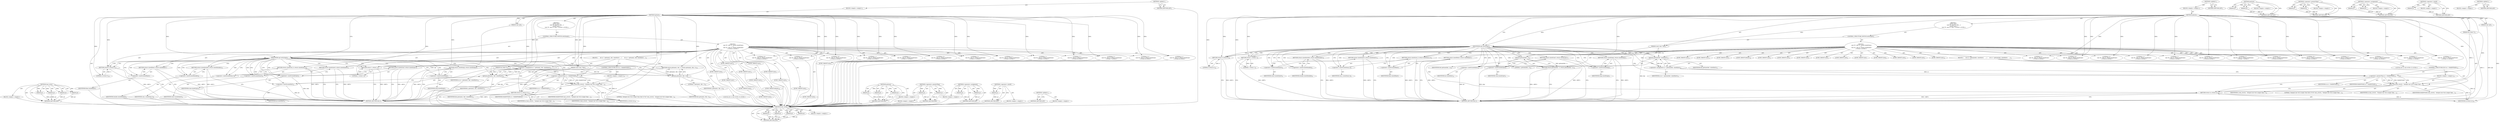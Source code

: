digraph "&lt;global&gt;" {
vulnerable_146 [label=<(METHOD,luaL_error)>];
vulnerable_147 [label=<(PARAM,p1)>];
vulnerable_148 [label=<(PARAM,p2)>];
vulnerable_149 [label=<(PARAM,p3)>];
vulnerable_150 [label=<(PARAM,p4)>];
vulnerable_151 [label=<(BLOCK,&lt;empty&gt;,&lt;empty&gt;)>];
vulnerable_152 [label=<(METHOD_RETURN,ANY)>];
vulnerable_6 [label=<(METHOD,&lt;global&gt;)<SUB>1</SUB>>];
vulnerable_7 [label=<(BLOCK,&lt;empty&gt;,&lt;empty&gt;)<SUB>1</SUB>>];
vulnerable_8 [label=<(METHOD,optsize)<SUB>1</SUB>>];
vulnerable_9 [label=<(PARAM,lua_State *L)<SUB>1</SUB>>];
vulnerable_10 [label=<(PARAM,char opt)<SUB>1</SUB>>];
vulnerable_11 [label=<(PARAM,const char **fmt)<SUB>1</SUB>>];
vulnerable_12 [label="<(BLOCK,{
  switch (opt) {
    case 'B': case 'b': retu...,{
  switch (opt) {
    case 'B': case 'b': retu...)<SUB>1</SUB>>"];
vulnerable_13 [label=<(CONTROL_STRUCTURE,SWITCH,switch(opt))<SUB>2</SUB>>];
vulnerable_14 [label=<(IDENTIFIER,opt,switch(opt))<SUB>2</SUB>>];
vulnerable_15 [label="<(BLOCK,{
    case 'B': case 'b': return sizeof(char);
...,{
    case 'B': case 'b': return sizeof(char);
...)<SUB>2</SUB>>"];
vulnerable_16 [label=<(JUMP_TARGET,case)<SUB>3</SUB>>];
vulnerable_17 [label="<(LITERAL,'B',{
    case 'B': case 'b': return sizeof(char);
...)<SUB>3</SUB>>"];
vulnerable_18 [label=<(JUMP_TARGET,case)<SUB>3</SUB>>];
vulnerable_19 [label="<(LITERAL,'b',{
    case 'B': case 'b': return sizeof(char);
...)<SUB>3</SUB>>"];
vulnerable_20 [label=<(RETURN,return sizeof(char);,return sizeof(char);)<SUB>3</SUB>>];
vulnerable_21 [label=<(&lt;operator&gt;.sizeOf,sizeof(char))<SUB>3</SUB>>];
vulnerable_22 [label=<(IDENTIFIER,char,sizeof(char))<SUB>3</SUB>>];
vulnerable_23 [label=<(JUMP_TARGET,case)<SUB>4</SUB>>];
vulnerable_24 [label="<(LITERAL,'H',{
    case 'B': case 'b': return sizeof(char);
...)<SUB>4</SUB>>"];
vulnerable_25 [label=<(JUMP_TARGET,case)<SUB>4</SUB>>];
vulnerable_26 [label="<(LITERAL,'h',{
    case 'B': case 'b': return sizeof(char);
...)<SUB>4</SUB>>"];
vulnerable_27 [label=<(RETURN,return sizeof(short);,return sizeof(short);)<SUB>4</SUB>>];
vulnerable_28 [label=<(&lt;operator&gt;.sizeOf,sizeof(short))<SUB>4</SUB>>];
vulnerable_29 [label=<(IDENTIFIER,short,sizeof(short))<SUB>4</SUB>>];
vulnerable_30 [label=<(JUMP_TARGET,case)<SUB>5</SUB>>];
vulnerable_31 [label="<(LITERAL,'L',{
    case 'B': case 'b': return sizeof(char);
...)<SUB>5</SUB>>"];
vulnerable_32 [label=<(JUMP_TARGET,case)<SUB>5</SUB>>];
vulnerable_33 [label="<(LITERAL,'l',{
    case 'B': case 'b': return sizeof(char);
...)<SUB>5</SUB>>"];
vulnerable_34 [label=<(RETURN,return sizeof(long);,return sizeof(long);)<SUB>5</SUB>>];
vulnerable_35 [label=<(&lt;operator&gt;.sizeOf,sizeof(long))<SUB>5</SUB>>];
vulnerable_36 [label=<(IDENTIFIER,long,sizeof(long))<SUB>5</SUB>>];
vulnerable_37 [label=<(JUMP_TARGET,case)<SUB>6</SUB>>];
vulnerable_38 [label="<(LITERAL,'T',{
    case 'B': case 'b': return sizeof(char);
...)<SUB>6</SUB>>"];
vulnerable_39 [label=<(RETURN,return sizeof(size_t);,return sizeof(size_t);)<SUB>6</SUB>>];
vulnerable_40 [label=<(&lt;operator&gt;.sizeOf,sizeof(size_t))<SUB>6</SUB>>];
vulnerable_41 [label=<(IDENTIFIER,size_t,sizeof(size_t))<SUB>6</SUB>>];
vulnerable_42 [label=<(JUMP_TARGET,case)<SUB>7</SUB>>];
vulnerable_43 [label="<(LITERAL,'f',{
    case 'B': case 'b': return sizeof(char);
...)<SUB>7</SUB>>"];
vulnerable_44 [label=<(RETURN,return sizeof(float);,return sizeof(float);)<SUB>7</SUB>>];
vulnerable_45 [label=<(&lt;operator&gt;.sizeOf,sizeof(float))<SUB>7</SUB>>];
vulnerable_46 [label=<(IDENTIFIER,float,sizeof(float))<SUB>7</SUB>>];
vulnerable_47 [label=<(JUMP_TARGET,case)<SUB>8</SUB>>];
vulnerable_48 [label="<(LITERAL,'d',{
    case 'B': case 'b': return sizeof(char);
...)<SUB>8</SUB>>"];
vulnerable_49 [label=<(RETURN,return sizeof(double);,return sizeof(double);)<SUB>8</SUB>>];
vulnerable_50 [label=<(&lt;operator&gt;.sizeOf,sizeof(double))<SUB>8</SUB>>];
vulnerable_51 [label=<(IDENTIFIER,double,sizeof(double))<SUB>8</SUB>>];
vulnerable_52 [label=<(JUMP_TARGET,case)<SUB>9</SUB>>];
vulnerable_53 [label="<(LITERAL,'x',{
    case 'B': case 'b': return sizeof(char);
...)<SUB>9</SUB>>"];
vulnerable_54 [label=<(RETURN,return 1;,return 1;)<SUB>9</SUB>>];
vulnerable_55 [label=<(LITERAL,1,return 1;)<SUB>9</SUB>>];
vulnerable_56 [label=<(JUMP_TARGET,case)<SUB>10</SUB>>];
vulnerable_57 [label="<(LITERAL,'c',{
    case 'B': case 'b': return sizeof(char);
...)<SUB>10</SUB>>"];
vulnerable_58 [label=<(RETURN,return getnum(L, fmt, 1);,return getnum(L, fmt, 1);)<SUB>10</SUB>>];
vulnerable_59 [label=<(getnum,getnum(L, fmt, 1))<SUB>10</SUB>>];
vulnerable_60 [label=<(IDENTIFIER,L,getnum(L, fmt, 1))<SUB>10</SUB>>];
vulnerable_61 [label=<(IDENTIFIER,fmt,getnum(L, fmt, 1))<SUB>10</SUB>>];
vulnerable_62 [label=<(LITERAL,1,getnum(L, fmt, 1))<SUB>10</SUB>>];
vulnerable_63 [label=<(JUMP_TARGET,case)<SUB>11</SUB>>];
vulnerable_64 [label="<(LITERAL,'i',{
    case 'B': case 'b': return sizeof(char);
...)<SUB>11</SUB>>"];
vulnerable_65 [label=<(JUMP_TARGET,case)<SUB>11</SUB>>];
vulnerable_66 [label="<(LITERAL,'I',{
    case 'B': case 'b': return sizeof(char);
...)<SUB>11</SUB>>"];
vulnerable_67 [label=<(BLOCK,{
      int sz = getnum(L, fmt, sizeof(int));
 ...,{
      int sz = getnum(L, fmt, sizeof(int));
 ...)<SUB>11</SUB>>];
vulnerable_68 [label="<(LOCAL,int sz: int)<SUB>12</SUB>>"];
vulnerable_69 [label=<(&lt;operator&gt;.assignment,sz = getnum(L, fmt, sizeof(int)))<SUB>12</SUB>>];
vulnerable_70 [label=<(IDENTIFIER,sz,sz = getnum(L, fmt, sizeof(int)))<SUB>12</SUB>>];
vulnerable_71 [label=<(getnum,getnum(L, fmt, sizeof(int)))<SUB>12</SUB>>];
vulnerable_72 [label=<(IDENTIFIER,L,getnum(L, fmt, sizeof(int)))<SUB>12</SUB>>];
vulnerable_73 [label=<(IDENTIFIER,fmt,getnum(L, fmt, sizeof(int)))<SUB>12</SUB>>];
vulnerable_74 [label=<(&lt;operator&gt;.sizeOf,sizeof(int))<SUB>12</SUB>>];
vulnerable_75 [label=<(IDENTIFIER,int,sizeof(int))<SUB>12</SUB>>];
vulnerable_76 [label=<(CONTROL_STRUCTURE,IF,if (sz &gt; MAXINTSIZE))<SUB>13</SUB>>];
vulnerable_77 [label=<(&lt;operator&gt;.greaterThan,sz &gt; MAXINTSIZE)<SUB>13</SUB>>];
vulnerable_78 [label=<(IDENTIFIER,sz,sz &gt; MAXINTSIZE)<SUB>13</SUB>>];
vulnerable_79 [label=<(IDENTIFIER,MAXINTSIZE,sz &gt; MAXINTSIZE)<SUB>13</SUB>>];
vulnerable_80 [label=<(BLOCK,&lt;empty&gt;,&lt;empty&gt;)<SUB>14</SUB>>];
vulnerable_81 [label=<(luaL_error,luaL_error(L, &quot;integral size %d is larger than ...)<SUB>14</SUB>>];
vulnerable_82 [label=<(IDENTIFIER,L,luaL_error(L, &quot;integral size %d is larger than ...)<SUB>14</SUB>>];
vulnerable_83 [label=<(LITERAL,&quot;integral size %d is larger than limit of %d&quot;,luaL_error(L, &quot;integral size %d is larger than ...)<SUB>14</SUB>>];
vulnerable_84 [label=<(IDENTIFIER,sz,luaL_error(L, &quot;integral size %d is larger than ...)<SUB>15</SUB>>];
vulnerable_85 [label=<(IDENTIFIER,MAXINTSIZE,luaL_error(L, &quot;integral size %d is larger than ...)<SUB>15</SUB>>];
vulnerable_86 [label=<(RETURN,return sz;,return sz;)<SUB>16</SUB>>];
vulnerable_87 [label=<(IDENTIFIER,sz,return sz;)<SUB>16</SUB>>];
vulnerable_88 [label=<(JUMP_TARGET,default)<SUB>18</SUB>>];
vulnerable_89 [label=<(RETURN,return 0;,return 0;)<SUB>18</SUB>>];
vulnerable_90 [label=<(LITERAL,0,return 0;)<SUB>18</SUB>>];
vulnerable_91 [label=<(METHOD_RETURN,size_t)<SUB>1</SUB>>];
vulnerable_93 [label=<(METHOD_RETURN,ANY)<SUB>1</SUB>>];
vulnerable_130 [label=<(METHOD,getnum)>];
vulnerable_131 [label=<(PARAM,p1)>];
vulnerable_132 [label=<(PARAM,p2)>];
vulnerable_133 [label=<(PARAM,p3)>];
vulnerable_134 [label=<(BLOCK,&lt;empty&gt;,&lt;empty&gt;)>];
vulnerable_135 [label=<(METHOD_RETURN,ANY)>];
vulnerable_141 [label=<(METHOD,&lt;operator&gt;.greaterThan)>];
vulnerable_142 [label=<(PARAM,p1)>];
vulnerable_143 [label=<(PARAM,p2)>];
vulnerable_144 [label=<(BLOCK,&lt;empty&gt;,&lt;empty&gt;)>];
vulnerable_145 [label=<(METHOD_RETURN,ANY)>];
vulnerable_136 [label=<(METHOD,&lt;operator&gt;.assignment)>];
vulnerable_137 [label=<(PARAM,p1)>];
vulnerable_138 [label=<(PARAM,p2)>];
vulnerable_139 [label=<(BLOCK,&lt;empty&gt;,&lt;empty&gt;)>];
vulnerable_140 [label=<(METHOD_RETURN,ANY)>];
vulnerable_126 [label=<(METHOD,&lt;operator&gt;.sizeOf)>];
vulnerable_127 [label=<(PARAM,p1)>];
vulnerable_128 [label=<(BLOCK,&lt;empty&gt;,&lt;empty&gt;)>];
vulnerable_129 [label=<(METHOD_RETURN,ANY)>];
vulnerable_120 [label=<(METHOD,&lt;global&gt;)<SUB>1</SUB>>];
vulnerable_121 [label=<(BLOCK,&lt;empty&gt;,&lt;empty&gt;)>];
vulnerable_122 [label=<(METHOD_RETURN,ANY)>];
fixed_143 [label=<(METHOD,luaL_error)>];
fixed_144 [label=<(PARAM,p1)>];
fixed_145 [label=<(PARAM,p2)>];
fixed_146 [label=<(PARAM,p3)>];
fixed_147 [label=<(PARAM,p4)>];
fixed_148 [label=<(BLOCK,&lt;empty&gt;,&lt;empty&gt;)>];
fixed_149 [label=<(METHOD_RETURN,ANY)>];
fixed_6 [label=<(METHOD,&lt;global&gt;)<SUB>1</SUB>>];
fixed_7 [label=<(BLOCK,&lt;empty&gt;,&lt;empty&gt;)<SUB>1</SUB>>];
fixed_8 [label=<(METHOD,optsize)<SUB>1</SUB>>];
fixed_9 [label=<(PARAM,lua_State *L)<SUB>1</SUB>>];
fixed_10 [label=<(PARAM,char opt)<SUB>1</SUB>>];
fixed_11 [label=<(PARAM,const char **fmt)<SUB>1</SUB>>];
fixed_12 [label="<(BLOCK,{
  switch (opt) {
    case 'B': case 'b': retu...,{
  switch (opt) {
    case 'B': case 'b': retu...)<SUB>1</SUB>>"];
fixed_13 [label=<(CONTROL_STRUCTURE,SWITCH,switch(opt))<SUB>2</SUB>>];
fixed_14 [label=<(IDENTIFIER,opt,switch(opt))<SUB>2</SUB>>];
fixed_15 [label="<(BLOCK,{
    case 'B': case 'b': return sizeof(char);
...,{
    case 'B': case 'b': return sizeof(char);
...)<SUB>2</SUB>>"];
fixed_16 [label=<(JUMP_TARGET,case)<SUB>3</SUB>>];
fixed_17 [label="<(LITERAL,'B',{
    case 'B': case 'b': return sizeof(char);
...)<SUB>3</SUB>>"];
fixed_18 [label=<(JUMP_TARGET,case)<SUB>3</SUB>>];
fixed_19 [label="<(LITERAL,'b',{
    case 'B': case 'b': return sizeof(char);
...)<SUB>3</SUB>>"];
fixed_20 [label=<(RETURN,return sizeof(char);,return sizeof(char);)<SUB>3</SUB>>];
fixed_21 [label=<(&lt;operator&gt;.sizeOf,sizeof(char))<SUB>3</SUB>>];
fixed_22 [label=<(IDENTIFIER,char,sizeof(char))<SUB>3</SUB>>];
fixed_23 [label=<(JUMP_TARGET,case)<SUB>4</SUB>>];
fixed_24 [label="<(LITERAL,'H',{
    case 'B': case 'b': return sizeof(char);
...)<SUB>4</SUB>>"];
fixed_25 [label=<(JUMP_TARGET,case)<SUB>4</SUB>>];
fixed_26 [label="<(LITERAL,'h',{
    case 'B': case 'b': return sizeof(char);
...)<SUB>4</SUB>>"];
fixed_27 [label=<(RETURN,return sizeof(short);,return sizeof(short);)<SUB>4</SUB>>];
fixed_28 [label=<(&lt;operator&gt;.sizeOf,sizeof(short))<SUB>4</SUB>>];
fixed_29 [label=<(IDENTIFIER,short,sizeof(short))<SUB>4</SUB>>];
fixed_30 [label=<(JUMP_TARGET,case)<SUB>5</SUB>>];
fixed_31 [label="<(LITERAL,'L',{
    case 'B': case 'b': return sizeof(char);
...)<SUB>5</SUB>>"];
fixed_32 [label=<(JUMP_TARGET,case)<SUB>5</SUB>>];
fixed_33 [label="<(LITERAL,'l',{
    case 'B': case 'b': return sizeof(char);
...)<SUB>5</SUB>>"];
fixed_34 [label=<(RETURN,return sizeof(long);,return sizeof(long);)<SUB>5</SUB>>];
fixed_35 [label=<(&lt;operator&gt;.sizeOf,sizeof(long))<SUB>5</SUB>>];
fixed_36 [label=<(IDENTIFIER,long,sizeof(long))<SUB>5</SUB>>];
fixed_37 [label=<(JUMP_TARGET,case)<SUB>6</SUB>>];
fixed_38 [label="<(LITERAL,'T',{
    case 'B': case 'b': return sizeof(char);
...)<SUB>6</SUB>>"];
fixed_39 [label=<(RETURN,return sizeof(size_t);,return sizeof(size_t);)<SUB>6</SUB>>];
fixed_40 [label=<(&lt;operator&gt;.sizeOf,sizeof(size_t))<SUB>6</SUB>>];
fixed_41 [label=<(IDENTIFIER,size_t,sizeof(size_t))<SUB>6</SUB>>];
fixed_42 [label=<(JUMP_TARGET,case)<SUB>7</SUB>>];
fixed_43 [label="<(LITERAL,'f',{
    case 'B': case 'b': return sizeof(char);
...)<SUB>7</SUB>>"];
fixed_44 [label=<(RETURN,return sizeof(float);,return sizeof(float);)<SUB>7</SUB>>];
fixed_45 [label=<(&lt;operator&gt;.sizeOf,sizeof(float))<SUB>7</SUB>>];
fixed_46 [label=<(IDENTIFIER,float,sizeof(float))<SUB>7</SUB>>];
fixed_47 [label=<(JUMP_TARGET,case)<SUB>8</SUB>>];
fixed_48 [label="<(LITERAL,'d',{
    case 'B': case 'b': return sizeof(char);
...)<SUB>8</SUB>>"];
fixed_49 [label=<(RETURN,return sizeof(double);,return sizeof(double);)<SUB>8</SUB>>];
fixed_50 [label=<(&lt;operator&gt;.sizeOf,sizeof(double))<SUB>8</SUB>>];
fixed_51 [label=<(IDENTIFIER,double,sizeof(double))<SUB>8</SUB>>];
fixed_52 [label=<(JUMP_TARGET,case)<SUB>9</SUB>>];
fixed_53 [label="<(LITERAL,'x',{
    case 'B': case 'b': return sizeof(char);
...)<SUB>9</SUB>>"];
fixed_54 [label=<(RETURN,return 1;,return 1;)<SUB>9</SUB>>];
fixed_55 [label=<(LITERAL,1,return 1;)<SUB>9</SUB>>];
fixed_56 [label=<(JUMP_TARGET,case)<SUB>10</SUB>>];
fixed_57 [label="<(LITERAL,'c',{
    case 'B': case 'b': return sizeof(char);
...)<SUB>10</SUB>>"];
fixed_58 [label=<(RETURN,return getnum(fmt, 1);,return getnum(fmt, 1);)<SUB>10</SUB>>];
fixed_59 [label=<(getnum,getnum(fmt, 1))<SUB>10</SUB>>];
fixed_60 [label=<(IDENTIFIER,fmt,getnum(fmt, 1))<SUB>10</SUB>>];
fixed_61 [label=<(LITERAL,1,getnum(fmt, 1))<SUB>10</SUB>>];
fixed_62 [label=<(JUMP_TARGET,case)<SUB>11</SUB>>];
fixed_63 [label="<(LITERAL,'i',{
    case 'B': case 'b': return sizeof(char);
...)<SUB>11</SUB>>"];
fixed_64 [label=<(JUMP_TARGET,case)<SUB>11</SUB>>];
fixed_65 [label="<(LITERAL,'I',{
    case 'B': case 'b': return sizeof(char);
...)<SUB>11</SUB>>"];
fixed_66 [label=<(BLOCK,{
      int sz = getnum(fmt, sizeof(int));
    ...,{
      int sz = getnum(fmt, sizeof(int));
    ...)<SUB>11</SUB>>];
fixed_67 [label="<(LOCAL,int sz: int)<SUB>12</SUB>>"];
fixed_68 [label=<(&lt;operator&gt;.assignment,sz = getnum(fmt, sizeof(int)))<SUB>12</SUB>>];
fixed_69 [label=<(IDENTIFIER,sz,sz = getnum(fmt, sizeof(int)))<SUB>12</SUB>>];
fixed_70 [label=<(getnum,getnum(fmt, sizeof(int)))<SUB>12</SUB>>];
fixed_71 [label=<(IDENTIFIER,fmt,getnum(fmt, sizeof(int)))<SUB>12</SUB>>];
fixed_72 [label=<(&lt;operator&gt;.sizeOf,sizeof(int))<SUB>12</SUB>>];
fixed_73 [label=<(IDENTIFIER,int,sizeof(int))<SUB>12</SUB>>];
fixed_74 [label=<(CONTROL_STRUCTURE,IF,if (sz &gt; MAXINTSIZE))<SUB>13</SUB>>];
fixed_75 [label=<(&lt;operator&gt;.greaterThan,sz &gt; MAXINTSIZE)<SUB>13</SUB>>];
fixed_76 [label=<(IDENTIFIER,sz,sz &gt; MAXINTSIZE)<SUB>13</SUB>>];
fixed_77 [label=<(IDENTIFIER,MAXINTSIZE,sz &gt; MAXINTSIZE)<SUB>13</SUB>>];
fixed_78 [label=<(BLOCK,&lt;empty&gt;,&lt;empty&gt;)<SUB>14</SUB>>];
fixed_79 [label=<(luaL_error,luaL_error(L, &quot;integral size %d is larger than ...)<SUB>14</SUB>>];
fixed_80 [label=<(IDENTIFIER,L,luaL_error(L, &quot;integral size %d is larger than ...)<SUB>14</SUB>>];
fixed_81 [label=<(LITERAL,&quot;integral size %d is larger than limit of %d&quot;,luaL_error(L, &quot;integral size %d is larger than ...)<SUB>14</SUB>>];
fixed_82 [label=<(IDENTIFIER,sz,luaL_error(L, &quot;integral size %d is larger than ...)<SUB>15</SUB>>];
fixed_83 [label=<(IDENTIFIER,MAXINTSIZE,luaL_error(L, &quot;integral size %d is larger than ...)<SUB>15</SUB>>];
fixed_84 [label=<(RETURN,return sz;,return sz;)<SUB>16</SUB>>];
fixed_85 [label=<(IDENTIFIER,sz,return sz;)<SUB>16</SUB>>];
fixed_86 [label=<(JUMP_TARGET,default)<SUB>18</SUB>>];
fixed_87 [label=<(RETURN,return 0;,return 0;)<SUB>18</SUB>>];
fixed_88 [label=<(LITERAL,0,return 0;)<SUB>18</SUB>>];
fixed_89 [label=<(METHOD_RETURN,size_t)<SUB>1</SUB>>];
fixed_91 [label=<(METHOD_RETURN,ANY)<SUB>1</SUB>>];
fixed_128 [label=<(METHOD,getnum)>];
fixed_129 [label=<(PARAM,p1)>];
fixed_130 [label=<(PARAM,p2)>];
fixed_131 [label=<(BLOCK,&lt;empty&gt;,&lt;empty&gt;)>];
fixed_132 [label=<(METHOD_RETURN,ANY)>];
fixed_138 [label=<(METHOD,&lt;operator&gt;.greaterThan)>];
fixed_139 [label=<(PARAM,p1)>];
fixed_140 [label=<(PARAM,p2)>];
fixed_141 [label=<(BLOCK,&lt;empty&gt;,&lt;empty&gt;)>];
fixed_142 [label=<(METHOD_RETURN,ANY)>];
fixed_133 [label=<(METHOD,&lt;operator&gt;.assignment)>];
fixed_134 [label=<(PARAM,p1)>];
fixed_135 [label=<(PARAM,p2)>];
fixed_136 [label=<(BLOCK,&lt;empty&gt;,&lt;empty&gt;)>];
fixed_137 [label=<(METHOD_RETURN,ANY)>];
fixed_124 [label=<(METHOD,&lt;operator&gt;.sizeOf)>];
fixed_125 [label=<(PARAM,p1)>];
fixed_126 [label=<(BLOCK,&lt;empty&gt;,&lt;empty&gt;)>];
fixed_127 [label=<(METHOD_RETURN,ANY)>];
fixed_118 [label=<(METHOD,&lt;global&gt;)<SUB>1</SUB>>];
fixed_119 [label=<(BLOCK,&lt;empty&gt;,&lt;empty&gt;)>];
fixed_120 [label=<(METHOD_RETURN,ANY)>];
vulnerable_146 -> vulnerable_147  [key=0, label="AST: "];
vulnerable_146 -> vulnerable_147  [key=1, label="DDG: "];
vulnerable_146 -> vulnerable_151  [key=0, label="AST: "];
vulnerable_146 -> vulnerable_148  [key=0, label="AST: "];
vulnerable_146 -> vulnerable_148  [key=1, label="DDG: "];
vulnerable_146 -> vulnerable_152  [key=0, label="AST: "];
vulnerable_146 -> vulnerable_152  [key=1, label="CFG: "];
vulnerable_146 -> vulnerable_149  [key=0, label="AST: "];
vulnerable_146 -> vulnerable_149  [key=1, label="DDG: "];
vulnerable_146 -> vulnerable_150  [key=0, label="AST: "];
vulnerable_146 -> vulnerable_150  [key=1, label="DDG: "];
vulnerable_147 -> vulnerable_152  [key=0, label="DDG: p1"];
vulnerable_148 -> vulnerable_152  [key=0, label="DDG: p2"];
vulnerable_149 -> vulnerable_152  [key=0, label="DDG: p3"];
vulnerable_150 -> vulnerable_152  [key=0, label="DDG: p4"];
vulnerable_151 -> fixed_143  [key=0];
vulnerable_152 -> fixed_143  [key=0];
vulnerable_6 -> vulnerable_7  [key=0, label="AST: "];
vulnerable_6 -> vulnerable_93  [key=0, label="AST: "];
vulnerable_6 -> vulnerable_93  [key=1, label="CFG: "];
vulnerable_7 -> vulnerable_8  [key=0, label="AST: "];
vulnerable_8 -> vulnerable_9  [key=0, label="AST: "];
vulnerable_8 -> vulnerable_9  [key=1, label="DDG: "];
vulnerable_8 -> vulnerable_10  [key=0, label="AST: "];
vulnerable_8 -> vulnerable_10  [key=1, label="DDG: "];
vulnerable_8 -> vulnerable_11  [key=0, label="AST: "];
vulnerable_8 -> vulnerable_11  [key=1, label="DDG: "];
vulnerable_8 -> vulnerable_12  [key=0, label="AST: "];
vulnerable_8 -> vulnerable_91  [key=0, label="AST: "];
vulnerable_8 -> vulnerable_14  [key=0, label="CFG: "];
vulnerable_8 -> vulnerable_14  [key=1, label="DDG: "];
vulnerable_8 -> vulnerable_17  [key=0, label="DDG: "];
vulnerable_8 -> vulnerable_19  [key=0, label="DDG: "];
vulnerable_8 -> vulnerable_24  [key=0, label="DDG: "];
vulnerable_8 -> vulnerable_26  [key=0, label="DDG: "];
vulnerable_8 -> vulnerable_31  [key=0, label="DDG: "];
vulnerable_8 -> vulnerable_33  [key=0, label="DDG: "];
vulnerable_8 -> vulnerable_38  [key=0, label="DDG: "];
vulnerable_8 -> vulnerable_43  [key=0, label="DDG: "];
vulnerable_8 -> vulnerable_48  [key=0, label="DDG: "];
vulnerable_8 -> vulnerable_53  [key=0, label="DDG: "];
vulnerable_8 -> vulnerable_54  [key=0, label="DDG: "];
vulnerable_8 -> vulnerable_57  [key=0, label="DDG: "];
vulnerable_8 -> vulnerable_64  [key=0, label="DDG: "];
vulnerable_8 -> vulnerable_66  [key=0, label="DDG: "];
vulnerable_8 -> vulnerable_89  [key=0, label="DDG: "];
vulnerable_8 -> vulnerable_55  [key=0, label="DDG: "];
vulnerable_8 -> vulnerable_90  [key=0, label="DDG: "];
vulnerable_8 -> vulnerable_59  [key=0, label="DDG: "];
vulnerable_8 -> vulnerable_87  [key=0, label="DDG: "];
vulnerable_8 -> vulnerable_71  [key=0, label="DDG: "];
vulnerable_8 -> vulnerable_77  [key=0, label="DDG: "];
vulnerable_8 -> vulnerable_81  [key=0, label="DDG: "];
vulnerable_9 -> vulnerable_91  [key=0, label="DDG: L"];
vulnerable_9 -> vulnerable_59  [key=0, label="DDG: L"];
vulnerable_9 -> vulnerable_71  [key=0, label="DDG: L"];
vulnerable_10 -> vulnerable_91  [key=0, label="DDG: opt"];
vulnerable_11 -> vulnerable_91  [key=0, label="DDG: fmt"];
vulnerable_11 -> vulnerable_59  [key=0, label="DDG: fmt"];
vulnerable_11 -> vulnerable_71  [key=0, label="DDG: fmt"];
vulnerable_12 -> vulnerable_13  [key=0, label="AST: "];
vulnerable_13 -> vulnerable_14  [key=0, label="AST: "];
vulnerable_13 -> vulnerable_15  [key=0, label="AST: "];
vulnerable_14 -> vulnerable_21  [key=0, label="CFG: "];
vulnerable_14 -> vulnerable_21  [key=1, label="CDG: "];
vulnerable_14 -> vulnerable_28  [key=0, label="CFG: "];
vulnerable_14 -> vulnerable_28  [key=1, label="CDG: "];
vulnerable_14 -> vulnerable_35  [key=0, label="CFG: "];
vulnerable_14 -> vulnerable_35  [key=1, label="CDG: "];
vulnerable_14 -> vulnerable_40  [key=0, label="CFG: "];
vulnerable_14 -> vulnerable_40  [key=1, label="CDG: "];
vulnerable_14 -> vulnerable_45  [key=0, label="CFG: "];
vulnerable_14 -> vulnerable_45  [key=1, label="CDG: "];
vulnerable_14 -> vulnerable_50  [key=0, label="CFG: "];
vulnerable_14 -> vulnerable_50  [key=1, label="CDG: "];
vulnerable_14 -> vulnerable_54  [key=0, label="CFG: "];
vulnerable_14 -> vulnerable_54  [key=1, label="CDG: "];
vulnerable_14 -> vulnerable_59  [key=0, label="CFG: "];
vulnerable_14 -> vulnerable_59  [key=1, label="CDG: "];
vulnerable_14 -> vulnerable_74  [key=0, label="CFG: "];
vulnerable_14 -> vulnerable_74  [key=1, label="CDG: "];
vulnerable_14 -> vulnerable_89  [key=0, label="CFG: "];
vulnerable_14 -> vulnerable_89  [key=1, label="CDG: "];
vulnerable_14 -> vulnerable_34  [key=0, label="CDG: "];
vulnerable_14 -> vulnerable_49  [key=0, label="CDG: "];
vulnerable_14 -> vulnerable_77  [key=0, label="CDG: "];
vulnerable_14 -> vulnerable_20  [key=0, label="CDG: "];
vulnerable_14 -> vulnerable_69  [key=0, label="CDG: "];
vulnerable_14 -> vulnerable_27  [key=0, label="CDG: "];
vulnerable_14 -> vulnerable_44  [key=0, label="CDG: "];
vulnerable_14 -> vulnerable_58  [key=0, label="CDG: "];
vulnerable_14 -> vulnerable_71  [key=0, label="CDG: "];
vulnerable_14 -> vulnerable_39  [key=0, label="CDG: "];
vulnerable_14 -> vulnerable_86  [key=0, label="CDG: "];
vulnerable_15 -> vulnerable_16  [key=0, label="AST: "];
vulnerable_15 -> vulnerable_17  [key=0, label="AST: "];
vulnerable_15 -> vulnerable_18  [key=0, label="AST: "];
vulnerable_15 -> vulnerable_19  [key=0, label="AST: "];
vulnerable_15 -> vulnerable_20  [key=0, label="AST: "];
vulnerable_15 -> vulnerable_23  [key=0, label="AST: "];
vulnerable_15 -> vulnerable_24  [key=0, label="AST: "];
vulnerable_15 -> vulnerable_25  [key=0, label="AST: "];
vulnerable_15 -> vulnerable_26  [key=0, label="AST: "];
vulnerable_15 -> vulnerable_27  [key=0, label="AST: "];
vulnerable_15 -> vulnerable_30  [key=0, label="AST: "];
vulnerable_15 -> vulnerable_31  [key=0, label="AST: "];
vulnerable_15 -> vulnerable_32  [key=0, label="AST: "];
vulnerable_15 -> vulnerable_33  [key=0, label="AST: "];
vulnerable_15 -> vulnerable_34  [key=0, label="AST: "];
vulnerable_15 -> vulnerable_37  [key=0, label="AST: "];
vulnerable_15 -> vulnerable_38  [key=0, label="AST: "];
vulnerable_15 -> vulnerable_39  [key=0, label="AST: "];
vulnerable_15 -> vulnerable_42  [key=0, label="AST: "];
vulnerable_15 -> vulnerable_43  [key=0, label="AST: "];
vulnerable_15 -> vulnerable_44  [key=0, label="AST: "];
vulnerable_15 -> vulnerable_47  [key=0, label="AST: "];
vulnerable_15 -> vulnerable_48  [key=0, label="AST: "];
vulnerable_15 -> vulnerable_49  [key=0, label="AST: "];
vulnerable_15 -> vulnerable_52  [key=0, label="AST: "];
vulnerable_15 -> vulnerable_53  [key=0, label="AST: "];
vulnerable_15 -> vulnerable_54  [key=0, label="AST: "];
vulnerable_15 -> vulnerable_56  [key=0, label="AST: "];
vulnerable_15 -> vulnerable_57  [key=0, label="AST: "];
vulnerable_15 -> vulnerable_58  [key=0, label="AST: "];
vulnerable_15 -> vulnerable_63  [key=0, label="AST: "];
vulnerable_15 -> vulnerable_64  [key=0, label="AST: "];
vulnerable_15 -> vulnerable_65  [key=0, label="AST: "];
vulnerable_15 -> vulnerable_66  [key=0, label="AST: "];
vulnerable_15 -> vulnerable_67  [key=0, label="AST: "];
vulnerable_15 -> vulnerable_88  [key=0, label="AST: "];
vulnerable_15 -> vulnerable_89  [key=0, label="AST: "];
vulnerable_16 -> fixed_143  [key=0];
vulnerable_17 -> fixed_143  [key=0];
vulnerable_18 -> fixed_143  [key=0];
vulnerable_19 -> fixed_143  [key=0];
vulnerable_20 -> vulnerable_21  [key=0, label="AST: "];
vulnerable_20 -> vulnerable_91  [key=0, label="CFG: "];
vulnerable_20 -> vulnerable_91  [key=1, label="DDG: &lt;RET&gt;"];
vulnerable_21 -> vulnerable_22  [key=0, label="AST: "];
vulnerable_21 -> vulnerable_20  [key=0, label="CFG: "];
vulnerable_21 -> vulnerable_91  [key=0, label="DDG: char"];
vulnerable_22 -> fixed_143  [key=0];
vulnerable_23 -> fixed_143  [key=0];
vulnerable_24 -> fixed_143  [key=0];
vulnerable_25 -> fixed_143  [key=0];
vulnerable_26 -> fixed_143  [key=0];
vulnerable_27 -> vulnerable_28  [key=0, label="AST: "];
vulnerable_27 -> vulnerable_91  [key=0, label="CFG: "];
vulnerable_27 -> vulnerable_91  [key=1, label="DDG: &lt;RET&gt;"];
vulnerable_28 -> vulnerable_29  [key=0, label="AST: "];
vulnerable_28 -> vulnerable_27  [key=0, label="CFG: "];
vulnerable_29 -> fixed_143  [key=0];
vulnerable_30 -> fixed_143  [key=0];
vulnerable_31 -> fixed_143  [key=0];
vulnerable_32 -> fixed_143  [key=0];
vulnerable_33 -> fixed_143  [key=0];
vulnerable_34 -> vulnerable_35  [key=0, label="AST: "];
vulnerable_34 -> vulnerable_91  [key=0, label="CFG: "];
vulnerable_34 -> vulnerable_91  [key=1, label="DDG: &lt;RET&gt;"];
vulnerable_35 -> vulnerable_36  [key=0, label="AST: "];
vulnerable_35 -> vulnerable_34  [key=0, label="CFG: "];
vulnerable_36 -> fixed_143  [key=0];
vulnerable_37 -> fixed_143  [key=0];
vulnerable_38 -> fixed_143  [key=0];
vulnerable_39 -> vulnerable_40  [key=0, label="AST: "];
vulnerable_39 -> vulnerable_91  [key=0, label="CFG: "];
vulnerable_39 -> vulnerable_91  [key=1, label="DDG: &lt;RET&gt;"];
vulnerable_40 -> vulnerable_41  [key=0, label="AST: "];
vulnerable_40 -> vulnerable_39  [key=0, label="CFG: "];
vulnerable_41 -> fixed_143  [key=0];
vulnerable_42 -> fixed_143  [key=0];
vulnerable_43 -> fixed_143  [key=0];
vulnerable_44 -> vulnerable_45  [key=0, label="AST: "];
vulnerable_44 -> vulnerable_91  [key=0, label="CFG: "];
vulnerable_44 -> vulnerable_91  [key=1, label="DDG: &lt;RET&gt;"];
vulnerable_45 -> vulnerable_46  [key=0, label="AST: "];
vulnerable_45 -> vulnerable_44  [key=0, label="CFG: "];
vulnerable_46 -> fixed_143  [key=0];
vulnerable_47 -> fixed_143  [key=0];
vulnerable_48 -> fixed_143  [key=0];
vulnerable_49 -> vulnerable_50  [key=0, label="AST: "];
vulnerable_49 -> vulnerable_91  [key=0, label="CFG: "];
vulnerable_49 -> vulnerable_91  [key=1, label="DDG: &lt;RET&gt;"];
vulnerable_50 -> vulnerable_51  [key=0, label="AST: "];
vulnerable_50 -> vulnerable_49  [key=0, label="CFG: "];
vulnerable_51 -> fixed_143  [key=0];
vulnerable_52 -> fixed_143  [key=0];
vulnerable_53 -> fixed_143  [key=0];
vulnerable_54 -> vulnerable_55  [key=0, label="AST: "];
vulnerable_54 -> vulnerable_91  [key=0, label="CFG: "];
vulnerable_54 -> vulnerable_91  [key=1, label="DDG: &lt;RET&gt;"];
vulnerable_55 -> vulnerable_54  [key=0, label="DDG: 1"];
vulnerable_56 -> fixed_143  [key=0];
vulnerable_57 -> fixed_143  [key=0];
vulnerable_58 -> vulnerable_59  [key=0, label="AST: "];
vulnerable_58 -> vulnerable_91  [key=0, label="CFG: "];
vulnerable_58 -> vulnerable_91  [key=1, label="DDG: &lt;RET&gt;"];
vulnerable_59 -> vulnerable_60  [key=0, label="AST: "];
vulnerable_59 -> vulnerable_61  [key=0, label="AST: "];
vulnerable_59 -> vulnerable_62  [key=0, label="AST: "];
vulnerable_59 -> vulnerable_58  [key=0, label="CFG: "];
vulnerable_59 -> vulnerable_58  [key=1, label="DDG: getnum(L, fmt, 1)"];
vulnerable_60 -> fixed_143  [key=0];
vulnerable_61 -> fixed_143  [key=0];
vulnerable_62 -> fixed_143  [key=0];
vulnerable_63 -> fixed_143  [key=0];
vulnerable_64 -> fixed_143  [key=0];
vulnerable_65 -> fixed_143  [key=0];
vulnerable_66 -> fixed_143  [key=0];
vulnerable_67 -> vulnerable_68  [key=0, label="AST: "];
vulnerable_67 -> vulnerable_69  [key=0, label="AST: "];
vulnerable_67 -> vulnerable_76  [key=0, label="AST: "];
vulnerable_67 -> vulnerable_86  [key=0, label="AST: "];
vulnerable_68 -> fixed_143  [key=0];
vulnerable_69 -> vulnerable_70  [key=0, label="AST: "];
vulnerable_69 -> vulnerable_71  [key=0, label="AST: "];
vulnerable_69 -> vulnerable_77  [key=0, label="CFG: "];
vulnerable_69 -> vulnerable_77  [key=1, label="DDG: sz"];
vulnerable_70 -> fixed_143  [key=0];
vulnerable_71 -> vulnerable_72  [key=0, label="AST: "];
vulnerable_71 -> vulnerable_73  [key=0, label="AST: "];
vulnerable_71 -> vulnerable_74  [key=0, label="AST: "];
vulnerable_71 -> vulnerable_69  [key=0, label="CFG: "];
vulnerable_71 -> vulnerable_69  [key=1, label="DDG: L"];
vulnerable_71 -> vulnerable_69  [key=2, label="DDG: fmt"];
vulnerable_71 -> vulnerable_81  [key=0, label="DDG: L"];
vulnerable_72 -> fixed_143  [key=0];
vulnerable_73 -> fixed_143  [key=0];
vulnerable_74 -> vulnerable_75  [key=0, label="AST: "];
vulnerable_74 -> vulnerable_71  [key=0, label="CFG: "];
vulnerable_74 -> vulnerable_91  [key=0, label="DDG: int"];
vulnerable_75 -> fixed_143  [key=0];
vulnerable_76 -> vulnerable_77  [key=0, label="AST: "];
vulnerable_76 -> vulnerable_80  [key=0, label="AST: "];
vulnerable_77 -> vulnerable_78  [key=0, label="AST: "];
vulnerable_77 -> vulnerable_79  [key=0, label="AST: "];
vulnerable_77 -> vulnerable_81  [key=0, label="CFG: "];
vulnerable_77 -> vulnerable_81  [key=1, label="DDG: sz"];
vulnerable_77 -> vulnerable_81  [key=2, label="DDG: MAXINTSIZE"];
vulnerable_77 -> vulnerable_81  [key=3, label="CDG: "];
vulnerable_77 -> vulnerable_86  [key=0, label="CFG: "];
vulnerable_77 -> vulnerable_87  [key=0, label="DDG: sz"];
vulnerable_78 -> fixed_143  [key=0];
vulnerable_79 -> fixed_143  [key=0];
vulnerable_80 -> vulnerable_81  [key=0, label="AST: "];
vulnerable_81 -> vulnerable_82  [key=0, label="AST: "];
vulnerable_81 -> vulnerable_83  [key=0, label="AST: "];
vulnerable_81 -> vulnerable_84  [key=0, label="AST: "];
vulnerable_81 -> vulnerable_85  [key=0, label="AST: "];
vulnerable_81 -> vulnerable_86  [key=0, label="CFG: "];
vulnerable_81 -> vulnerable_87  [key=0, label="DDG: sz"];
vulnerable_82 -> fixed_143  [key=0];
vulnerable_83 -> fixed_143  [key=0];
vulnerable_84 -> fixed_143  [key=0];
vulnerable_85 -> fixed_143  [key=0];
vulnerable_86 -> vulnerable_87  [key=0, label="AST: "];
vulnerable_86 -> vulnerable_91  [key=0, label="CFG: "];
vulnerable_86 -> vulnerable_91  [key=1, label="DDG: &lt;RET&gt;"];
vulnerable_87 -> vulnerable_86  [key=0, label="DDG: sz"];
vulnerable_88 -> fixed_143  [key=0];
vulnerable_89 -> vulnerable_90  [key=0, label="AST: "];
vulnerable_89 -> vulnerable_91  [key=0, label="CFG: "];
vulnerable_89 -> vulnerable_91  [key=1, label="DDG: &lt;RET&gt;"];
vulnerable_90 -> vulnerable_89  [key=0, label="DDG: 0"];
vulnerable_91 -> fixed_143  [key=0];
vulnerable_93 -> fixed_143  [key=0];
vulnerable_130 -> vulnerable_131  [key=0, label="AST: "];
vulnerable_130 -> vulnerable_131  [key=1, label="DDG: "];
vulnerable_130 -> vulnerable_134  [key=0, label="AST: "];
vulnerable_130 -> vulnerable_132  [key=0, label="AST: "];
vulnerable_130 -> vulnerable_132  [key=1, label="DDG: "];
vulnerable_130 -> vulnerable_135  [key=0, label="AST: "];
vulnerable_130 -> vulnerable_135  [key=1, label="CFG: "];
vulnerable_130 -> vulnerable_133  [key=0, label="AST: "];
vulnerable_130 -> vulnerable_133  [key=1, label="DDG: "];
vulnerable_131 -> vulnerable_135  [key=0, label="DDG: p1"];
vulnerable_132 -> vulnerable_135  [key=0, label="DDG: p2"];
vulnerable_133 -> vulnerable_135  [key=0, label="DDG: p3"];
vulnerable_134 -> fixed_143  [key=0];
vulnerable_135 -> fixed_143  [key=0];
vulnerable_141 -> vulnerable_142  [key=0, label="AST: "];
vulnerable_141 -> vulnerable_142  [key=1, label="DDG: "];
vulnerable_141 -> vulnerable_144  [key=0, label="AST: "];
vulnerable_141 -> vulnerable_143  [key=0, label="AST: "];
vulnerable_141 -> vulnerable_143  [key=1, label="DDG: "];
vulnerable_141 -> vulnerable_145  [key=0, label="AST: "];
vulnerable_141 -> vulnerable_145  [key=1, label="CFG: "];
vulnerable_142 -> vulnerable_145  [key=0, label="DDG: p1"];
vulnerable_143 -> vulnerable_145  [key=0, label="DDG: p2"];
vulnerable_144 -> fixed_143  [key=0];
vulnerable_145 -> fixed_143  [key=0];
vulnerable_136 -> vulnerable_137  [key=0, label="AST: "];
vulnerable_136 -> vulnerable_137  [key=1, label="DDG: "];
vulnerable_136 -> vulnerable_139  [key=0, label="AST: "];
vulnerable_136 -> vulnerable_138  [key=0, label="AST: "];
vulnerable_136 -> vulnerable_138  [key=1, label="DDG: "];
vulnerable_136 -> vulnerable_140  [key=0, label="AST: "];
vulnerable_136 -> vulnerable_140  [key=1, label="CFG: "];
vulnerable_137 -> vulnerable_140  [key=0, label="DDG: p1"];
vulnerable_138 -> vulnerable_140  [key=0, label="DDG: p2"];
vulnerable_139 -> fixed_143  [key=0];
vulnerable_140 -> fixed_143  [key=0];
vulnerable_126 -> vulnerable_127  [key=0, label="AST: "];
vulnerable_126 -> vulnerable_127  [key=1, label="DDG: "];
vulnerable_126 -> vulnerable_128  [key=0, label="AST: "];
vulnerable_126 -> vulnerable_129  [key=0, label="AST: "];
vulnerable_126 -> vulnerable_129  [key=1, label="CFG: "];
vulnerable_127 -> vulnerable_129  [key=0, label="DDG: p1"];
vulnerable_128 -> fixed_143  [key=0];
vulnerable_129 -> fixed_143  [key=0];
vulnerable_120 -> vulnerable_121  [key=0, label="AST: "];
vulnerable_120 -> vulnerable_122  [key=0, label="AST: "];
vulnerable_120 -> vulnerable_122  [key=1, label="CFG: "];
vulnerable_121 -> fixed_143  [key=0];
vulnerable_122 -> fixed_143  [key=0];
fixed_143 -> fixed_144  [key=0, label="AST: "];
fixed_143 -> fixed_144  [key=1, label="DDG: "];
fixed_143 -> fixed_148  [key=0, label="AST: "];
fixed_143 -> fixed_145  [key=0, label="AST: "];
fixed_143 -> fixed_145  [key=1, label="DDG: "];
fixed_143 -> fixed_149  [key=0, label="AST: "];
fixed_143 -> fixed_149  [key=1, label="CFG: "];
fixed_143 -> fixed_146  [key=0, label="AST: "];
fixed_143 -> fixed_146  [key=1, label="DDG: "];
fixed_143 -> fixed_147  [key=0, label="AST: "];
fixed_143 -> fixed_147  [key=1, label="DDG: "];
fixed_144 -> fixed_149  [key=0, label="DDG: p1"];
fixed_145 -> fixed_149  [key=0, label="DDG: p2"];
fixed_146 -> fixed_149  [key=0, label="DDG: p3"];
fixed_147 -> fixed_149  [key=0, label="DDG: p4"];
fixed_6 -> fixed_7  [key=0, label="AST: "];
fixed_6 -> fixed_91  [key=0, label="AST: "];
fixed_6 -> fixed_91  [key=1, label="CFG: "];
fixed_7 -> fixed_8  [key=0, label="AST: "];
fixed_8 -> fixed_9  [key=0, label="AST: "];
fixed_8 -> fixed_9  [key=1, label="DDG: "];
fixed_8 -> fixed_10  [key=0, label="AST: "];
fixed_8 -> fixed_10  [key=1, label="DDG: "];
fixed_8 -> fixed_11  [key=0, label="AST: "];
fixed_8 -> fixed_11  [key=1, label="DDG: "];
fixed_8 -> fixed_12  [key=0, label="AST: "];
fixed_8 -> fixed_89  [key=0, label="AST: "];
fixed_8 -> fixed_14  [key=0, label="CFG: "];
fixed_8 -> fixed_14  [key=1, label="DDG: "];
fixed_8 -> fixed_17  [key=0, label="DDG: "];
fixed_8 -> fixed_19  [key=0, label="DDG: "];
fixed_8 -> fixed_24  [key=0, label="DDG: "];
fixed_8 -> fixed_26  [key=0, label="DDG: "];
fixed_8 -> fixed_31  [key=0, label="DDG: "];
fixed_8 -> fixed_33  [key=0, label="DDG: "];
fixed_8 -> fixed_38  [key=0, label="DDG: "];
fixed_8 -> fixed_43  [key=0, label="DDG: "];
fixed_8 -> fixed_48  [key=0, label="DDG: "];
fixed_8 -> fixed_53  [key=0, label="DDG: "];
fixed_8 -> fixed_54  [key=0, label="DDG: "];
fixed_8 -> fixed_57  [key=0, label="DDG: "];
fixed_8 -> fixed_63  [key=0, label="DDG: "];
fixed_8 -> fixed_65  [key=0, label="DDG: "];
fixed_8 -> fixed_87  [key=0, label="DDG: "];
fixed_8 -> fixed_55  [key=0, label="DDG: "];
fixed_8 -> fixed_88  [key=0, label="DDG: "];
fixed_8 -> fixed_59  [key=0, label="DDG: "];
fixed_8 -> fixed_85  [key=0, label="DDG: "];
fixed_8 -> fixed_70  [key=0, label="DDG: "];
fixed_8 -> fixed_75  [key=0, label="DDG: "];
fixed_8 -> fixed_79  [key=0, label="DDG: "];
fixed_9 -> fixed_89  [key=0, label="DDG: L"];
fixed_9 -> fixed_79  [key=0, label="DDG: L"];
fixed_10 -> fixed_89  [key=0, label="DDG: opt"];
fixed_11 -> fixed_89  [key=0, label="DDG: fmt"];
fixed_11 -> fixed_59  [key=0, label="DDG: fmt"];
fixed_11 -> fixed_70  [key=0, label="DDG: fmt"];
fixed_12 -> fixed_13  [key=0, label="AST: "];
fixed_13 -> fixed_14  [key=0, label="AST: "];
fixed_13 -> fixed_15  [key=0, label="AST: "];
fixed_14 -> fixed_21  [key=0, label="CFG: "];
fixed_14 -> fixed_21  [key=1, label="CDG: "];
fixed_14 -> fixed_28  [key=0, label="CFG: "];
fixed_14 -> fixed_28  [key=1, label="CDG: "];
fixed_14 -> fixed_35  [key=0, label="CFG: "];
fixed_14 -> fixed_35  [key=1, label="CDG: "];
fixed_14 -> fixed_40  [key=0, label="CFG: "];
fixed_14 -> fixed_40  [key=1, label="CDG: "];
fixed_14 -> fixed_45  [key=0, label="CFG: "];
fixed_14 -> fixed_45  [key=1, label="CDG: "];
fixed_14 -> fixed_50  [key=0, label="CFG: "];
fixed_14 -> fixed_50  [key=1, label="CDG: "];
fixed_14 -> fixed_54  [key=0, label="CFG: "];
fixed_14 -> fixed_54  [key=1, label="CDG: "];
fixed_14 -> fixed_59  [key=0, label="CFG: "];
fixed_14 -> fixed_59  [key=1, label="CDG: "];
fixed_14 -> fixed_72  [key=0, label="CFG: "];
fixed_14 -> fixed_72  [key=1, label="CDG: "];
fixed_14 -> fixed_87  [key=0, label="CFG: "];
fixed_14 -> fixed_87  [key=1, label="CDG: "];
fixed_14 -> fixed_34  [key=0, label="CDG: "];
fixed_14 -> fixed_68  [key=0, label="CDG: "];
fixed_14 -> fixed_49  [key=0, label="CDG: "];
fixed_14 -> fixed_75  [key=0, label="CDG: "];
fixed_14 -> fixed_84  [key=0, label="CDG: "];
fixed_14 -> fixed_20  [key=0, label="CDG: "];
fixed_14 -> fixed_27  [key=0, label="CDG: "];
fixed_14 -> fixed_44  [key=0, label="CDG: "];
fixed_14 -> fixed_58  [key=0, label="CDG: "];
fixed_14 -> fixed_70  [key=0, label="CDG: "];
fixed_14 -> fixed_39  [key=0, label="CDG: "];
fixed_15 -> fixed_16  [key=0, label="AST: "];
fixed_15 -> fixed_17  [key=0, label="AST: "];
fixed_15 -> fixed_18  [key=0, label="AST: "];
fixed_15 -> fixed_19  [key=0, label="AST: "];
fixed_15 -> fixed_20  [key=0, label="AST: "];
fixed_15 -> fixed_23  [key=0, label="AST: "];
fixed_15 -> fixed_24  [key=0, label="AST: "];
fixed_15 -> fixed_25  [key=0, label="AST: "];
fixed_15 -> fixed_26  [key=0, label="AST: "];
fixed_15 -> fixed_27  [key=0, label="AST: "];
fixed_15 -> fixed_30  [key=0, label="AST: "];
fixed_15 -> fixed_31  [key=0, label="AST: "];
fixed_15 -> fixed_32  [key=0, label="AST: "];
fixed_15 -> fixed_33  [key=0, label="AST: "];
fixed_15 -> fixed_34  [key=0, label="AST: "];
fixed_15 -> fixed_37  [key=0, label="AST: "];
fixed_15 -> fixed_38  [key=0, label="AST: "];
fixed_15 -> fixed_39  [key=0, label="AST: "];
fixed_15 -> fixed_42  [key=0, label="AST: "];
fixed_15 -> fixed_43  [key=0, label="AST: "];
fixed_15 -> fixed_44  [key=0, label="AST: "];
fixed_15 -> fixed_47  [key=0, label="AST: "];
fixed_15 -> fixed_48  [key=0, label="AST: "];
fixed_15 -> fixed_49  [key=0, label="AST: "];
fixed_15 -> fixed_52  [key=0, label="AST: "];
fixed_15 -> fixed_53  [key=0, label="AST: "];
fixed_15 -> fixed_54  [key=0, label="AST: "];
fixed_15 -> fixed_56  [key=0, label="AST: "];
fixed_15 -> fixed_57  [key=0, label="AST: "];
fixed_15 -> fixed_58  [key=0, label="AST: "];
fixed_15 -> fixed_62  [key=0, label="AST: "];
fixed_15 -> fixed_63  [key=0, label="AST: "];
fixed_15 -> fixed_64  [key=0, label="AST: "];
fixed_15 -> fixed_65  [key=0, label="AST: "];
fixed_15 -> fixed_66  [key=0, label="AST: "];
fixed_15 -> fixed_86  [key=0, label="AST: "];
fixed_15 -> fixed_87  [key=0, label="AST: "];
fixed_20 -> fixed_21  [key=0, label="AST: "];
fixed_20 -> fixed_89  [key=0, label="CFG: "];
fixed_20 -> fixed_89  [key=1, label="DDG: &lt;RET&gt;"];
fixed_21 -> fixed_22  [key=0, label="AST: "];
fixed_21 -> fixed_20  [key=0, label="CFG: "];
fixed_21 -> fixed_89  [key=0, label="DDG: char"];
fixed_27 -> fixed_28  [key=0, label="AST: "];
fixed_27 -> fixed_89  [key=0, label="CFG: "];
fixed_27 -> fixed_89  [key=1, label="DDG: &lt;RET&gt;"];
fixed_28 -> fixed_29  [key=0, label="AST: "];
fixed_28 -> fixed_27  [key=0, label="CFG: "];
fixed_34 -> fixed_35  [key=0, label="AST: "];
fixed_34 -> fixed_89  [key=0, label="CFG: "];
fixed_34 -> fixed_89  [key=1, label="DDG: &lt;RET&gt;"];
fixed_35 -> fixed_36  [key=0, label="AST: "];
fixed_35 -> fixed_34  [key=0, label="CFG: "];
fixed_39 -> fixed_40  [key=0, label="AST: "];
fixed_39 -> fixed_89  [key=0, label="CFG: "];
fixed_39 -> fixed_89  [key=1, label="DDG: &lt;RET&gt;"];
fixed_40 -> fixed_41  [key=0, label="AST: "];
fixed_40 -> fixed_39  [key=0, label="CFG: "];
fixed_44 -> fixed_45  [key=0, label="AST: "];
fixed_44 -> fixed_89  [key=0, label="CFG: "];
fixed_44 -> fixed_89  [key=1, label="DDG: &lt;RET&gt;"];
fixed_45 -> fixed_46  [key=0, label="AST: "];
fixed_45 -> fixed_44  [key=0, label="CFG: "];
fixed_49 -> fixed_50  [key=0, label="AST: "];
fixed_49 -> fixed_89  [key=0, label="CFG: "];
fixed_49 -> fixed_89  [key=1, label="DDG: &lt;RET&gt;"];
fixed_50 -> fixed_51  [key=0, label="AST: "];
fixed_50 -> fixed_49  [key=0, label="CFG: "];
fixed_54 -> fixed_55  [key=0, label="AST: "];
fixed_54 -> fixed_89  [key=0, label="CFG: "];
fixed_54 -> fixed_89  [key=1, label="DDG: &lt;RET&gt;"];
fixed_55 -> fixed_54  [key=0, label="DDG: 1"];
fixed_58 -> fixed_59  [key=0, label="AST: "];
fixed_58 -> fixed_89  [key=0, label="CFG: "];
fixed_58 -> fixed_89  [key=1, label="DDG: &lt;RET&gt;"];
fixed_59 -> fixed_60  [key=0, label="AST: "];
fixed_59 -> fixed_61  [key=0, label="AST: "];
fixed_59 -> fixed_58  [key=0, label="CFG: "];
fixed_59 -> fixed_58  [key=1, label="DDG: getnum(fmt, 1)"];
fixed_66 -> fixed_67  [key=0, label="AST: "];
fixed_66 -> fixed_68  [key=0, label="AST: "];
fixed_66 -> fixed_74  [key=0, label="AST: "];
fixed_66 -> fixed_84  [key=0, label="AST: "];
fixed_68 -> fixed_69  [key=0, label="AST: "];
fixed_68 -> fixed_70  [key=0, label="AST: "];
fixed_68 -> fixed_75  [key=0, label="CFG: "];
fixed_68 -> fixed_75  [key=1, label="DDG: sz"];
fixed_70 -> fixed_71  [key=0, label="AST: "];
fixed_70 -> fixed_72  [key=0, label="AST: "];
fixed_70 -> fixed_68  [key=0, label="CFG: "];
fixed_70 -> fixed_68  [key=1, label="DDG: fmt"];
fixed_72 -> fixed_73  [key=0, label="AST: "];
fixed_72 -> fixed_70  [key=0, label="CFG: "];
fixed_72 -> fixed_89  [key=0, label="DDG: int"];
fixed_74 -> fixed_75  [key=0, label="AST: "];
fixed_74 -> fixed_78  [key=0, label="AST: "];
fixed_75 -> fixed_76  [key=0, label="AST: "];
fixed_75 -> fixed_77  [key=0, label="AST: "];
fixed_75 -> fixed_79  [key=0, label="CFG: "];
fixed_75 -> fixed_79  [key=1, label="DDG: sz"];
fixed_75 -> fixed_79  [key=2, label="DDG: MAXINTSIZE"];
fixed_75 -> fixed_79  [key=3, label="CDG: "];
fixed_75 -> fixed_84  [key=0, label="CFG: "];
fixed_75 -> fixed_85  [key=0, label="DDG: sz"];
fixed_78 -> fixed_79  [key=0, label="AST: "];
fixed_79 -> fixed_80  [key=0, label="AST: "];
fixed_79 -> fixed_81  [key=0, label="AST: "];
fixed_79 -> fixed_82  [key=0, label="AST: "];
fixed_79 -> fixed_83  [key=0, label="AST: "];
fixed_79 -> fixed_84  [key=0, label="CFG: "];
fixed_79 -> fixed_85  [key=0, label="DDG: sz"];
fixed_84 -> fixed_85  [key=0, label="AST: "];
fixed_84 -> fixed_89  [key=0, label="CFG: "];
fixed_84 -> fixed_89  [key=1, label="DDG: &lt;RET&gt;"];
fixed_85 -> fixed_84  [key=0, label="DDG: sz"];
fixed_87 -> fixed_88  [key=0, label="AST: "];
fixed_87 -> fixed_89  [key=0, label="CFG: "];
fixed_87 -> fixed_89  [key=1, label="DDG: &lt;RET&gt;"];
fixed_88 -> fixed_87  [key=0, label="DDG: 0"];
fixed_128 -> fixed_129  [key=0, label="AST: "];
fixed_128 -> fixed_129  [key=1, label="DDG: "];
fixed_128 -> fixed_131  [key=0, label="AST: "];
fixed_128 -> fixed_130  [key=0, label="AST: "];
fixed_128 -> fixed_130  [key=1, label="DDG: "];
fixed_128 -> fixed_132  [key=0, label="AST: "];
fixed_128 -> fixed_132  [key=1, label="CFG: "];
fixed_129 -> fixed_132  [key=0, label="DDG: p1"];
fixed_130 -> fixed_132  [key=0, label="DDG: p2"];
fixed_138 -> fixed_139  [key=0, label="AST: "];
fixed_138 -> fixed_139  [key=1, label="DDG: "];
fixed_138 -> fixed_141  [key=0, label="AST: "];
fixed_138 -> fixed_140  [key=0, label="AST: "];
fixed_138 -> fixed_140  [key=1, label="DDG: "];
fixed_138 -> fixed_142  [key=0, label="AST: "];
fixed_138 -> fixed_142  [key=1, label="CFG: "];
fixed_139 -> fixed_142  [key=0, label="DDG: p1"];
fixed_140 -> fixed_142  [key=0, label="DDG: p2"];
fixed_133 -> fixed_134  [key=0, label="AST: "];
fixed_133 -> fixed_134  [key=1, label="DDG: "];
fixed_133 -> fixed_136  [key=0, label="AST: "];
fixed_133 -> fixed_135  [key=0, label="AST: "];
fixed_133 -> fixed_135  [key=1, label="DDG: "];
fixed_133 -> fixed_137  [key=0, label="AST: "];
fixed_133 -> fixed_137  [key=1, label="CFG: "];
fixed_134 -> fixed_137  [key=0, label="DDG: p1"];
fixed_135 -> fixed_137  [key=0, label="DDG: p2"];
fixed_124 -> fixed_125  [key=0, label="AST: "];
fixed_124 -> fixed_125  [key=1, label="DDG: "];
fixed_124 -> fixed_126  [key=0, label="AST: "];
fixed_124 -> fixed_127  [key=0, label="AST: "];
fixed_124 -> fixed_127  [key=1, label="CFG: "];
fixed_125 -> fixed_127  [key=0, label="DDG: p1"];
fixed_118 -> fixed_119  [key=0, label="AST: "];
fixed_118 -> fixed_120  [key=0, label="AST: "];
fixed_118 -> fixed_120  [key=1, label="CFG: "];
}

